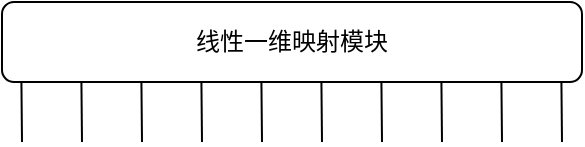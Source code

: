 <mxfile version="24.4.13" type="github">
  <diagram name="第 1 页" id="t-M5mvXXAjaN3oaabFG6">
    <mxGraphModel dx="837" dy="435" grid="1" gridSize="10" guides="1" tooltips="1" connect="1" arrows="1" fold="1" page="1" pageScale="1" pageWidth="827" pageHeight="1169" math="0" shadow="0">
      <root>
        <mxCell id="0" />
        <mxCell id="1" parent="0" />
        <mxCell id="v2qw4ZrpLCTdR5esXD4c-2" value="线性一维映射模块" style="rounded=1;whiteSpace=wrap;html=1;" vertex="1" parent="1">
          <mxGeometry x="210" y="420" width="290" height="40" as="geometry" />
        </mxCell>
        <mxCell id="v2qw4ZrpLCTdR5esXD4c-3" value="" style="endArrow=none;html=1;rounded=0;entryX=0.054;entryY=1.021;entryDx=0;entryDy=0;entryPerimeter=0;" edge="1" parent="1">
          <mxGeometry width="50" height="50" relative="1" as="geometry">
            <mxPoint x="220" y="490" as="sourcePoint" />
            <mxPoint x="219.71" y="460.0" as="targetPoint" />
          </mxGeometry>
        </mxCell>
        <mxCell id="v2qw4ZrpLCTdR5esXD4c-4" value="" style="endArrow=none;html=1;rounded=0;entryX=0.054;entryY=1.021;entryDx=0;entryDy=0;entryPerimeter=0;" edge="1" parent="1">
          <mxGeometry width="50" height="50" relative="1" as="geometry">
            <mxPoint x="250" y="490" as="sourcePoint" />
            <mxPoint x="249.71" y="460" as="targetPoint" />
          </mxGeometry>
        </mxCell>
        <mxCell id="v2qw4ZrpLCTdR5esXD4c-5" value="" style="endArrow=none;html=1;rounded=0;entryX=0.054;entryY=1.021;entryDx=0;entryDy=0;entryPerimeter=0;" edge="1" parent="1">
          <mxGeometry width="50" height="50" relative="1" as="geometry">
            <mxPoint x="280" y="490" as="sourcePoint" />
            <mxPoint x="279.71" y="460" as="targetPoint" />
          </mxGeometry>
        </mxCell>
        <mxCell id="v2qw4ZrpLCTdR5esXD4c-6" value="" style="endArrow=none;html=1;rounded=0;entryX=0.054;entryY=1.021;entryDx=0;entryDy=0;entryPerimeter=0;" edge="1" parent="1">
          <mxGeometry width="50" height="50" relative="1" as="geometry">
            <mxPoint x="310" y="490" as="sourcePoint" />
            <mxPoint x="309.71" y="460" as="targetPoint" />
          </mxGeometry>
        </mxCell>
        <mxCell id="v2qw4ZrpLCTdR5esXD4c-7" value="" style="endArrow=none;html=1;rounded=0;entryX=0.054;entryY=1.021;entryDx=0;entryDy=0;entryPerimeter=0;" edge="1" parent="1">
          <mxGeometry width="50" height="50" relative="1" as="geometry">
            <mxPoint x="340" y="490" as="sourcePoint" />
            <mxPoint x="339.71" y="460" as="targetPoint" />
          </mxGeometry>
        </mxCell>
        <mxCell id="v2qw4ZrpLCTdR5esXD4c-8" value="" style="endArrow=none;html=1;rounded=0;entryX=0.054;entryY=1.021;entryDx=0;entryDy=0;entryPerimeter=0;" edge="1" parent="1">
          <mxGeometry width="50" height="50" relative="1" as="geometry">
            <mxPoint x="370" y="490" as="sourcePoint" />
            <mxPoint x="369.71" y="460" as="targetPoint" />
          </mxGeometry>
        </mxCell>
        <mxCell id="v2qw4ZrpLCTdR5esXD4c-9" value="" style="endArrow=none;html=1;rounded=0;entryX=0.054;entryY=1.021;entryDx=0;entryDy=0;entryPerimeter=0;" edge="1" parent="1">
          <mxGeometry width="50" height="50" relative="1" as="geometry">
            <mxPoint x="400" y="490" as="sourcePoint" />
            <mxPoint x="399.71" y="460" as="targetPoint" />
          </mxGeometry>
        </mxCell>
        <mxCell id="v2qw4ZrpLCTdR5esXD4c-10" value="" style="endArrow=none;html=1;rounded=0;entryX=0.054;entryY=1.021;entryDx=0;entryDy=0;entryPerimeter=0;" edge="1" parent="1">
          <mxGeometry width="50" height="50" relative="1" as="geometry">
            <mxPoint x="430" y="490" as="sourcePoint" />
            <mxPoint x="429.71" y="460" as="targetPoint" />
          </mxGeometry>
        </mxCell>
        <mxCell id="v2qw4ZrpLCTdR5esXD4c-11" value="" style="endArrow=none;html=1;rounded=0;entryX=0.054;entryY=1.021;entryDx=0;entryDy=0;entryPerimeter=0;" edge="1" parent="1">
          <mxGeometry width="50" height="50" relative="1" as="geometry">
            <mxPoint x="460" y="490" as="sourcePoint" />
            <mxPoint x="459.71" y="460" as="targetPoint" />
          </mxGeometry>
        </mxCell>
        <mxCell id="v2qw4ZrpLCTdR5esXD4c-13" value="" style="endArrow=none;html=1;rounded=0;entryX=0.054;entryY=1.021;entryDx=0;entryDy=0;entryPerimeter=0;" edge="1" parent="1">
          <mxGeometry width="50" height="50" relative="1" as="geometry">
            <mxPoint x="490" y="490" as="sourcePoint" />
            <mxPoint x="489.71" y="460" as="targetPoint" />
          </mxGeometry>
        </mxCell>
      </root>
    </mxGraphModel>
  </diagram>
</mxfile>
